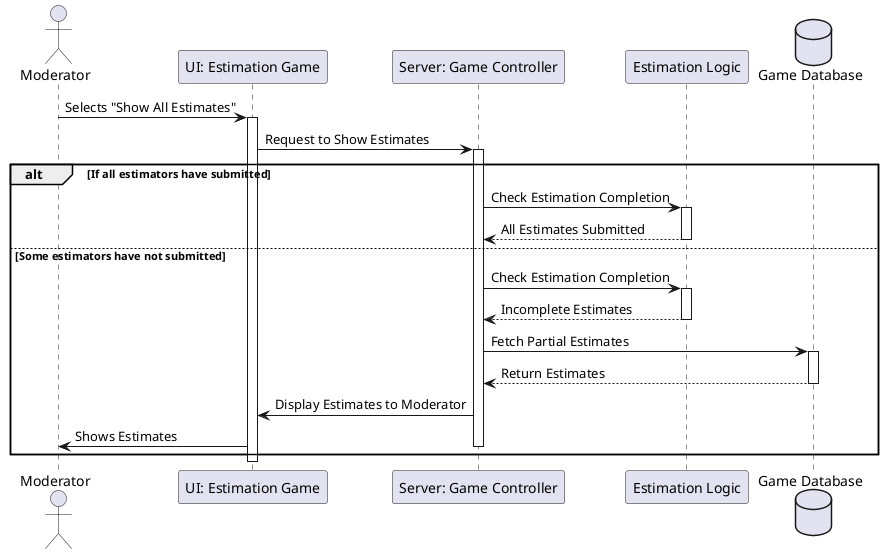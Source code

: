 @startuml
actor Moderator
participant "UI: Estimation Game" as UI
participant "Server: Game Controller" as Controller
participant "Estimation Logic" as Logic
database "Game Database" as DB

Moderator -> UI: Selects "Show All Estimates"
activate UI
UI -> Controller: Request to Show Estimates
activate Controller

alt If all estimators have submitted
    Controller -> Logic: Check Estimation Completion
    activate Logic
    Logic --> Controller: All Estimates Submitted
    deactivate Logic
else Some estimators have not submitted
    Controller -> Logic: Check Estimation Completion
    activate Logic
    Logic --> Controller: Incomplete Estimates
    deactivate Logic
    Controller -> DB: Fetch Partial Estimates
    activate DB
    DB --> Controller: Return Estimates
    deactivate DB
    Controller -> UI: Display Estimates to Moderator
    UI -> Moderator: Shows Estimates
    deactivate Controller
end

deactivate UI
@enduml